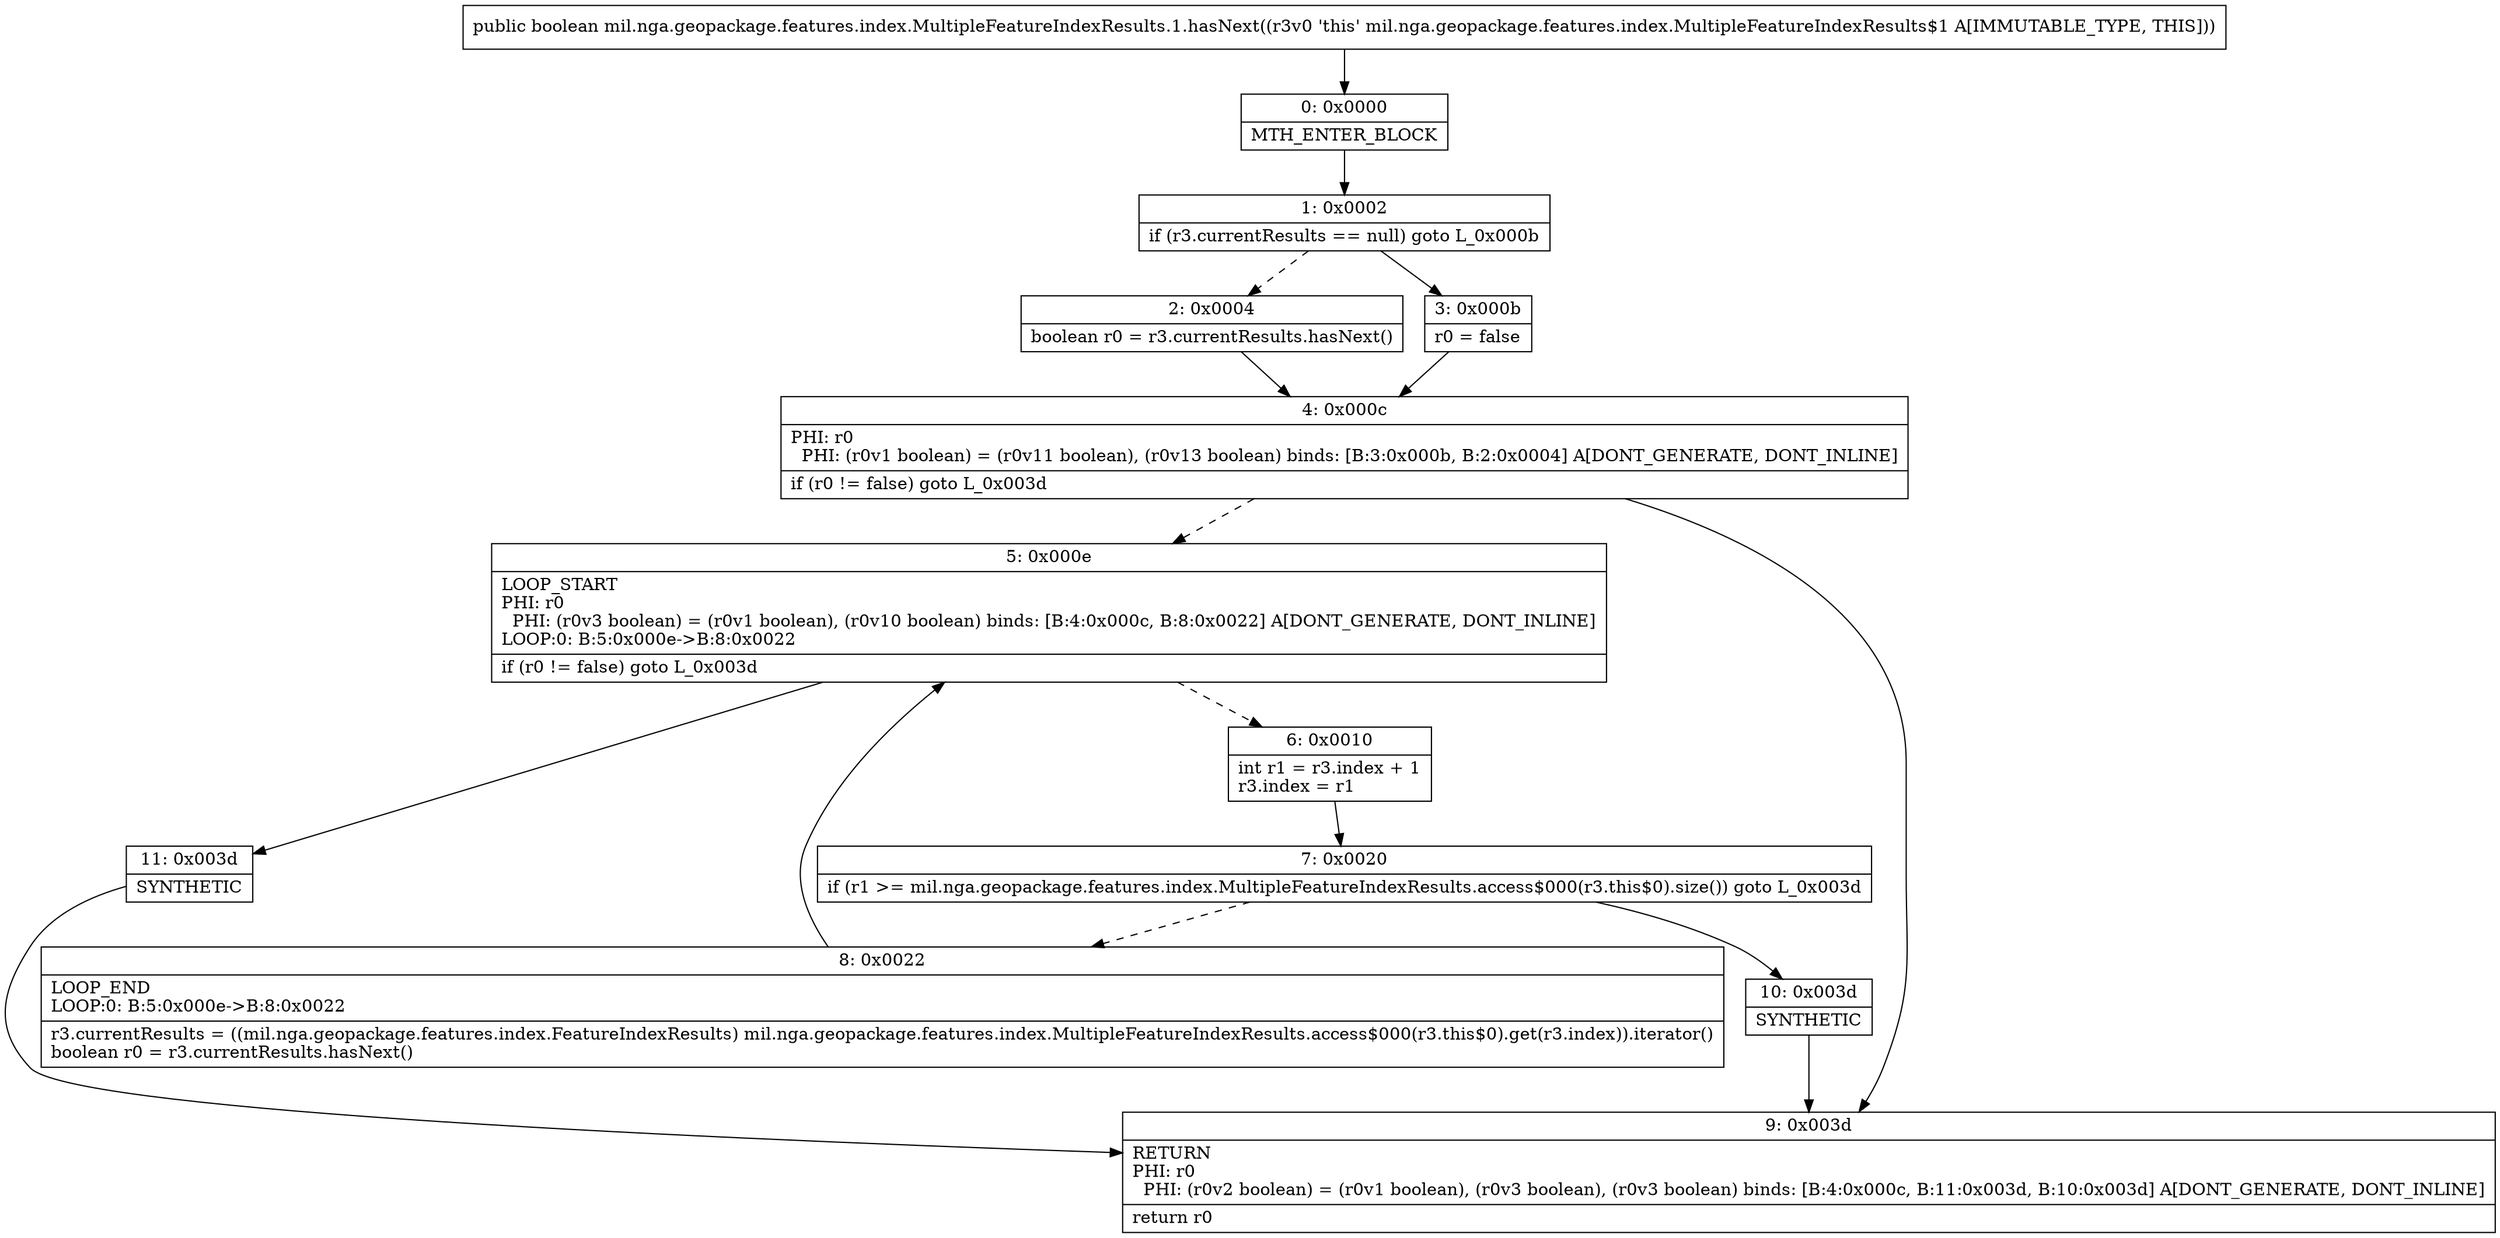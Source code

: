 digraph "CFG formil.nga.geopackage.features.index.MultipleFeatureIndexResults.1.hasNext()Z" {
Node_0 [shape=record,label="{0\:\ 0x0000|MTH_ENTER_BLOCK\l}"];
Node_1 [shape=record,label="{1\:\ 0x0002|if (r3.currentResults == null) goto L_0x000b\l}"];
Node_2 [shape=record,label="{2\:\ 0x0004|boolean r0 = r3.currentResults.hasNext()\l}"];
Node_3 [shape=record,label="{3\:\ 0x000b|r0 = false\l}"];
Node_4 [shape=record,label="{4\:\ 0x000c|PHI: r0 \l  PHI: (r0v1 boolean) = (r0v11 boolean), (r0v13 boolean) binds: [B:3:0x000b, B:2:0x0004] A[DONT_GENERATE, DONT_INLINE]\l|if (r0 != false) goto L_0x003d\l}"];
Node_5 [shape=record,label="{5\:\ 0x000e|LOOP_START\lPHI: r0 \l  PHI: (r0v3 boolean) = (r0v1 boolean), (r0v10 boolean) binds: [B:4:0x000c, B:8:0x0022] A[DONT_GENERATE, DONT_INLINE]\lLOOP:0: B:5:0x000e\-\>B:8:0x0022\l|if (r0 != false) goto L_0x003d\l}"];
Node_6 [shape=record,label="{6\:\ 0x0010|int r1 = r3.index + 1\lr3.index = r1\l}"];
Node_7 [shape=record,label="{7\:\ 0x0020|if (r1 \>= mil.nga.geopackage.features.index.MultipleFeatureIndexResults.access$000(r3.this$0).size()) goto L_0x003d\l}"];
Node_8 [shape=record,label="{8\:\ 0x0022|LOOP_END\lLOOP:0: B:5:0x000e\-\>B:8:0x0022\l|r3.currentResults = ((mil.nga.geopackage.features.index.FeatureIndexResults) mil.nga.geopackage.features.index.MultipleFeatureIndexResults.access$000(r3.this$0).get(r3.index)).iterator()\lboolean r0 = r3.currentResults.hasNext()\l}"];
Node_9 [shape=record,label="{9\:\ 0x003d|RETURN\lPHI: r0 \l  PHI: (r0v2 boolean) = (r0v1 boolean), (r0v3 boolean), (r0v3 boolean) binds: [B:4:0x000c, B:11:0x003d, B:10:0x003d] A[DONT_GENERATE, DONT_INLINE]\l|return r0\l}"];
Node_10 [shape=record,label="{10\:\ 0x003d|SYNTHETIC\l}"];
Node_11 [shape=record,label="{11\:\ 0x003d|SYNTHETIC\l}"];
MethodNode[shape=record,label="{public boolean mil.nga.geopackage.features.index.MultipleFeatureIndexResults.1.hasNext((r3v0 'this' mil.nga.geopackage.features.index.MultipleFeatureIndexResults$1 A[IMMUTABLE_TYPE, THIS])) }"];
MethodNode -> Node_0;
Node_0 -> Node_1;
Node_1 -> Node_2[style=dashed];
Node_1 -> Node_3;
Node_2 -> Node_4;
Node_3 -> Node_4;
Node_4 -> Node_5[style=dashed];
Node_4 -> Node_9;
Node_5 -> Node_6[style=dashed];
Node_5 -> Node_11;
Node_6 -> Node_7;
Node_7 -> Node_8[style=dashed];
Node_7 -> Node_10;
Node_8 -> Node_5;
Node_10 -> Node_9;
Node_11 -> Node_9;
}

